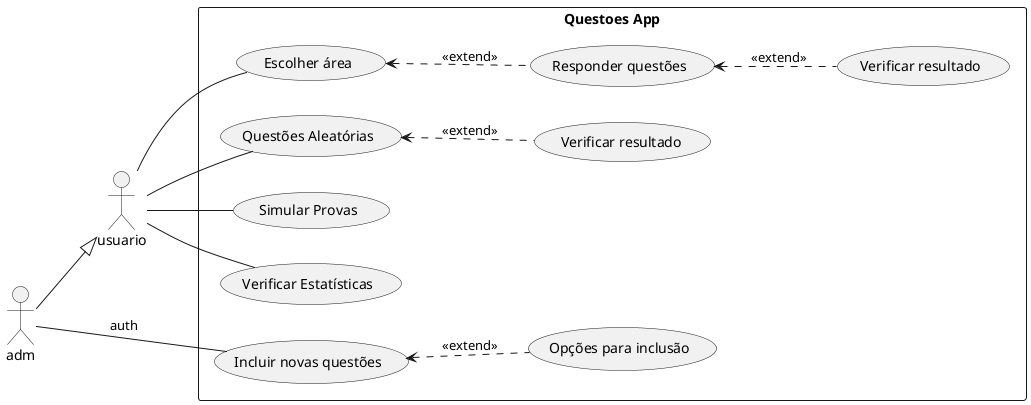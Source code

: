 @startuml diagrama de casos de uso
left to right direction


actor usuario
actor adm

rectangle "Questoes App"{
    usuario -- (Escolher área) : " "
    usuario -- (Questões Aleatórias) : " "
    usuario -- (Simular Provas) : " " 
    usuario -- (Verificar Estatísticas) : " " 
    adm --|> usuario
    adm -- (Incluir novas questões) : " auth"
    (Escolher área) <.. (Responder questões) : " <<extend>>"
    (Questões Aleatórias) <.. ( Verificar resultado) : " <<extend>>"
    (Responder questões) <.. (Verificar resultado): " <<extend>>"
    (Incluir novas questões) <.. (Opções para inclusão): " <<extend>>"
}

@enduml